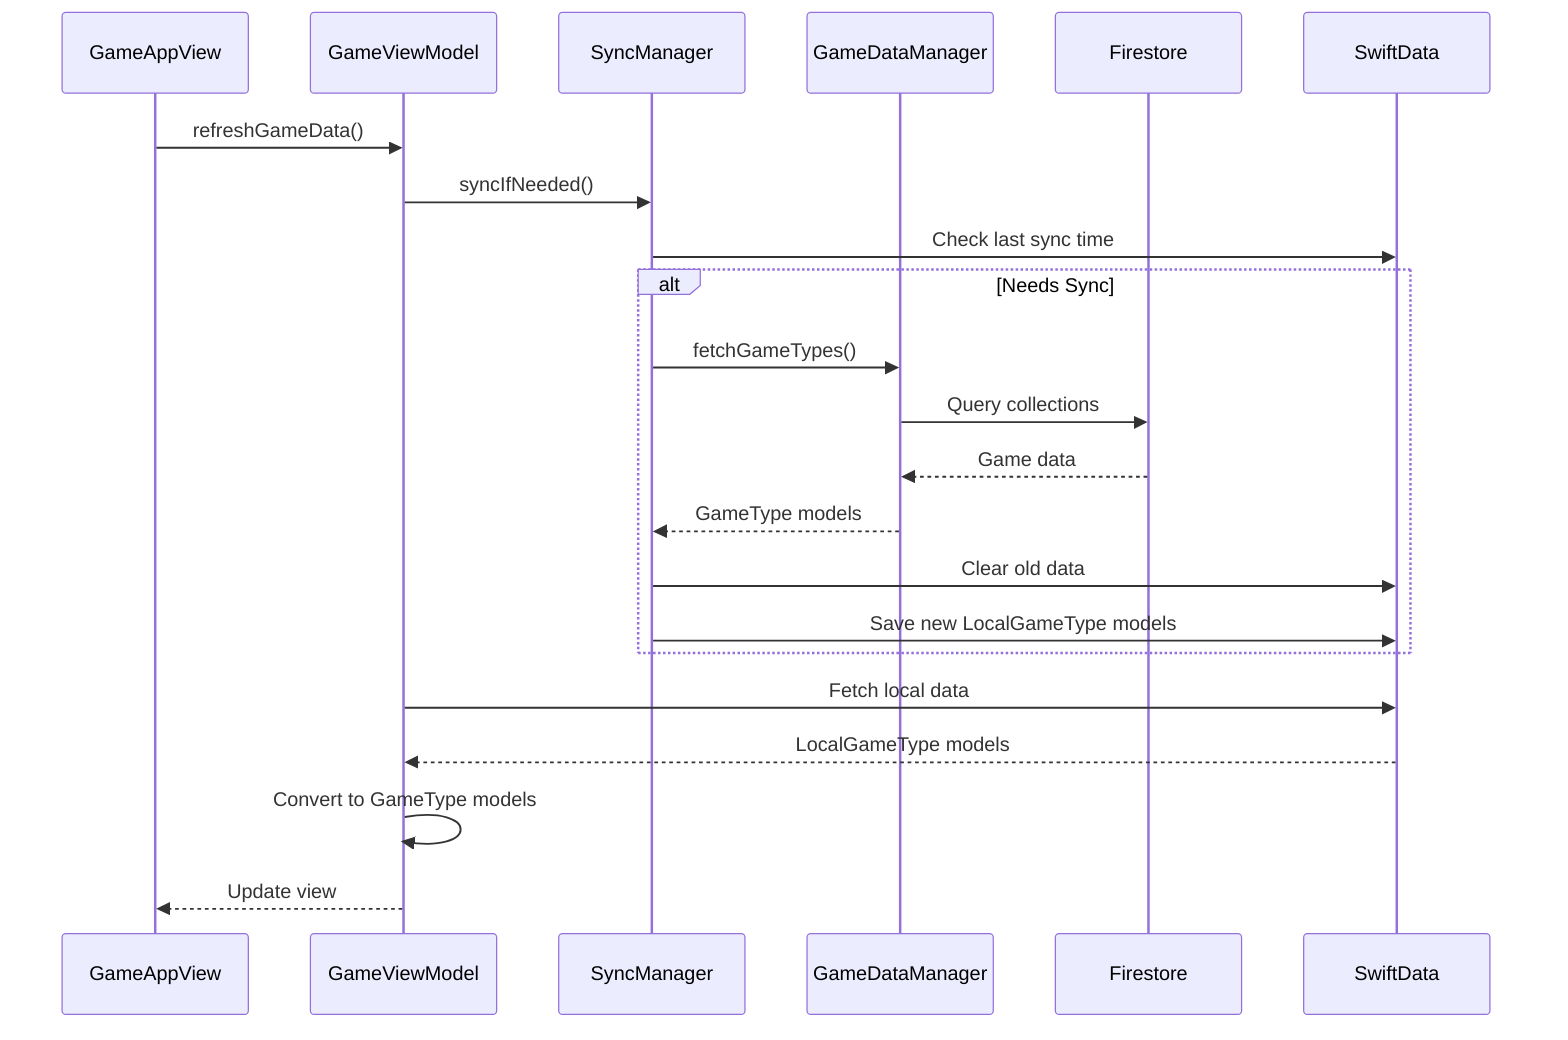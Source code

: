 sequenceDiagram
    participant GameAppView
    participant VM as GameViewModel
    participant SM as SyncManager
    participant GDM as GameDataManager
    participant FS as Firestore
    participant SD as SwiftData

    GameAppView->>VM: refreshGameData()
    VM->>SM: syncIfNeeded()
    
    SM->>SD: Check last sync time
    
    alt Needs Sync
        SM->>GDM: fetchGameTypes()
        GDM->>FS: Query collections
        FS-->>GDM: Game data
        GDM-->>SM: GameType models
        
        SM->>SD: Clear old data
        SM->>SD: Save new LocalGameType models
    end
    
    VM->>SD: Fetch local data
    SD-->>VM: LocalGameType models
    VM->>VM: Convert to GameType models
    VM-->>GameAppView: Update view